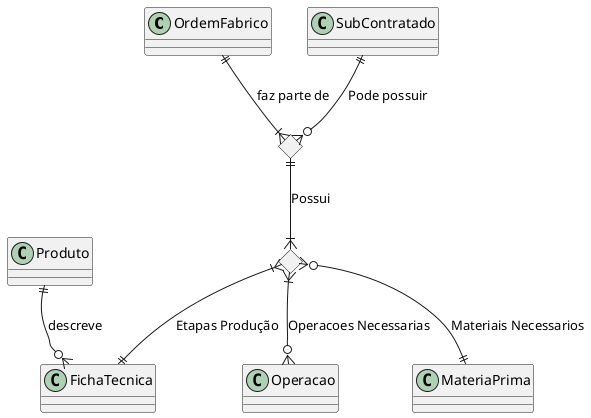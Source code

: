 @startuml TabelaER


class OrdemFabrico {
}   

class Produto {
}

class MateriaPrima {
}

class FichaTecnica {
}

class Operacao {
}

class SubContratado {
}

<> EtapaProducao

<> EtapasOrdem

/'
Relacionamento Etapa Producao
'/
EtapaProducao }|--|| FichaTecnica: Etapas Produção
EtapaProducao }|--o{ Operacao: Operacoes Necessarias
EtapaProducao }o--|| MateriaPrima: Materiais Necessarios

/'
Relacionamento da Etpas da Ordem
'/
SubContratado ||--o{ EtapasOrdem: Pode possuir
EtapasOrdem ||--|{ EtapaProducao: Possui
OrdemFabrico ||--|{ EtapasOrdem: faz parte de

/'
Relacionamentos do Produto
'/
Produto ||--o{ FichaTecnica: descreve

@enduml